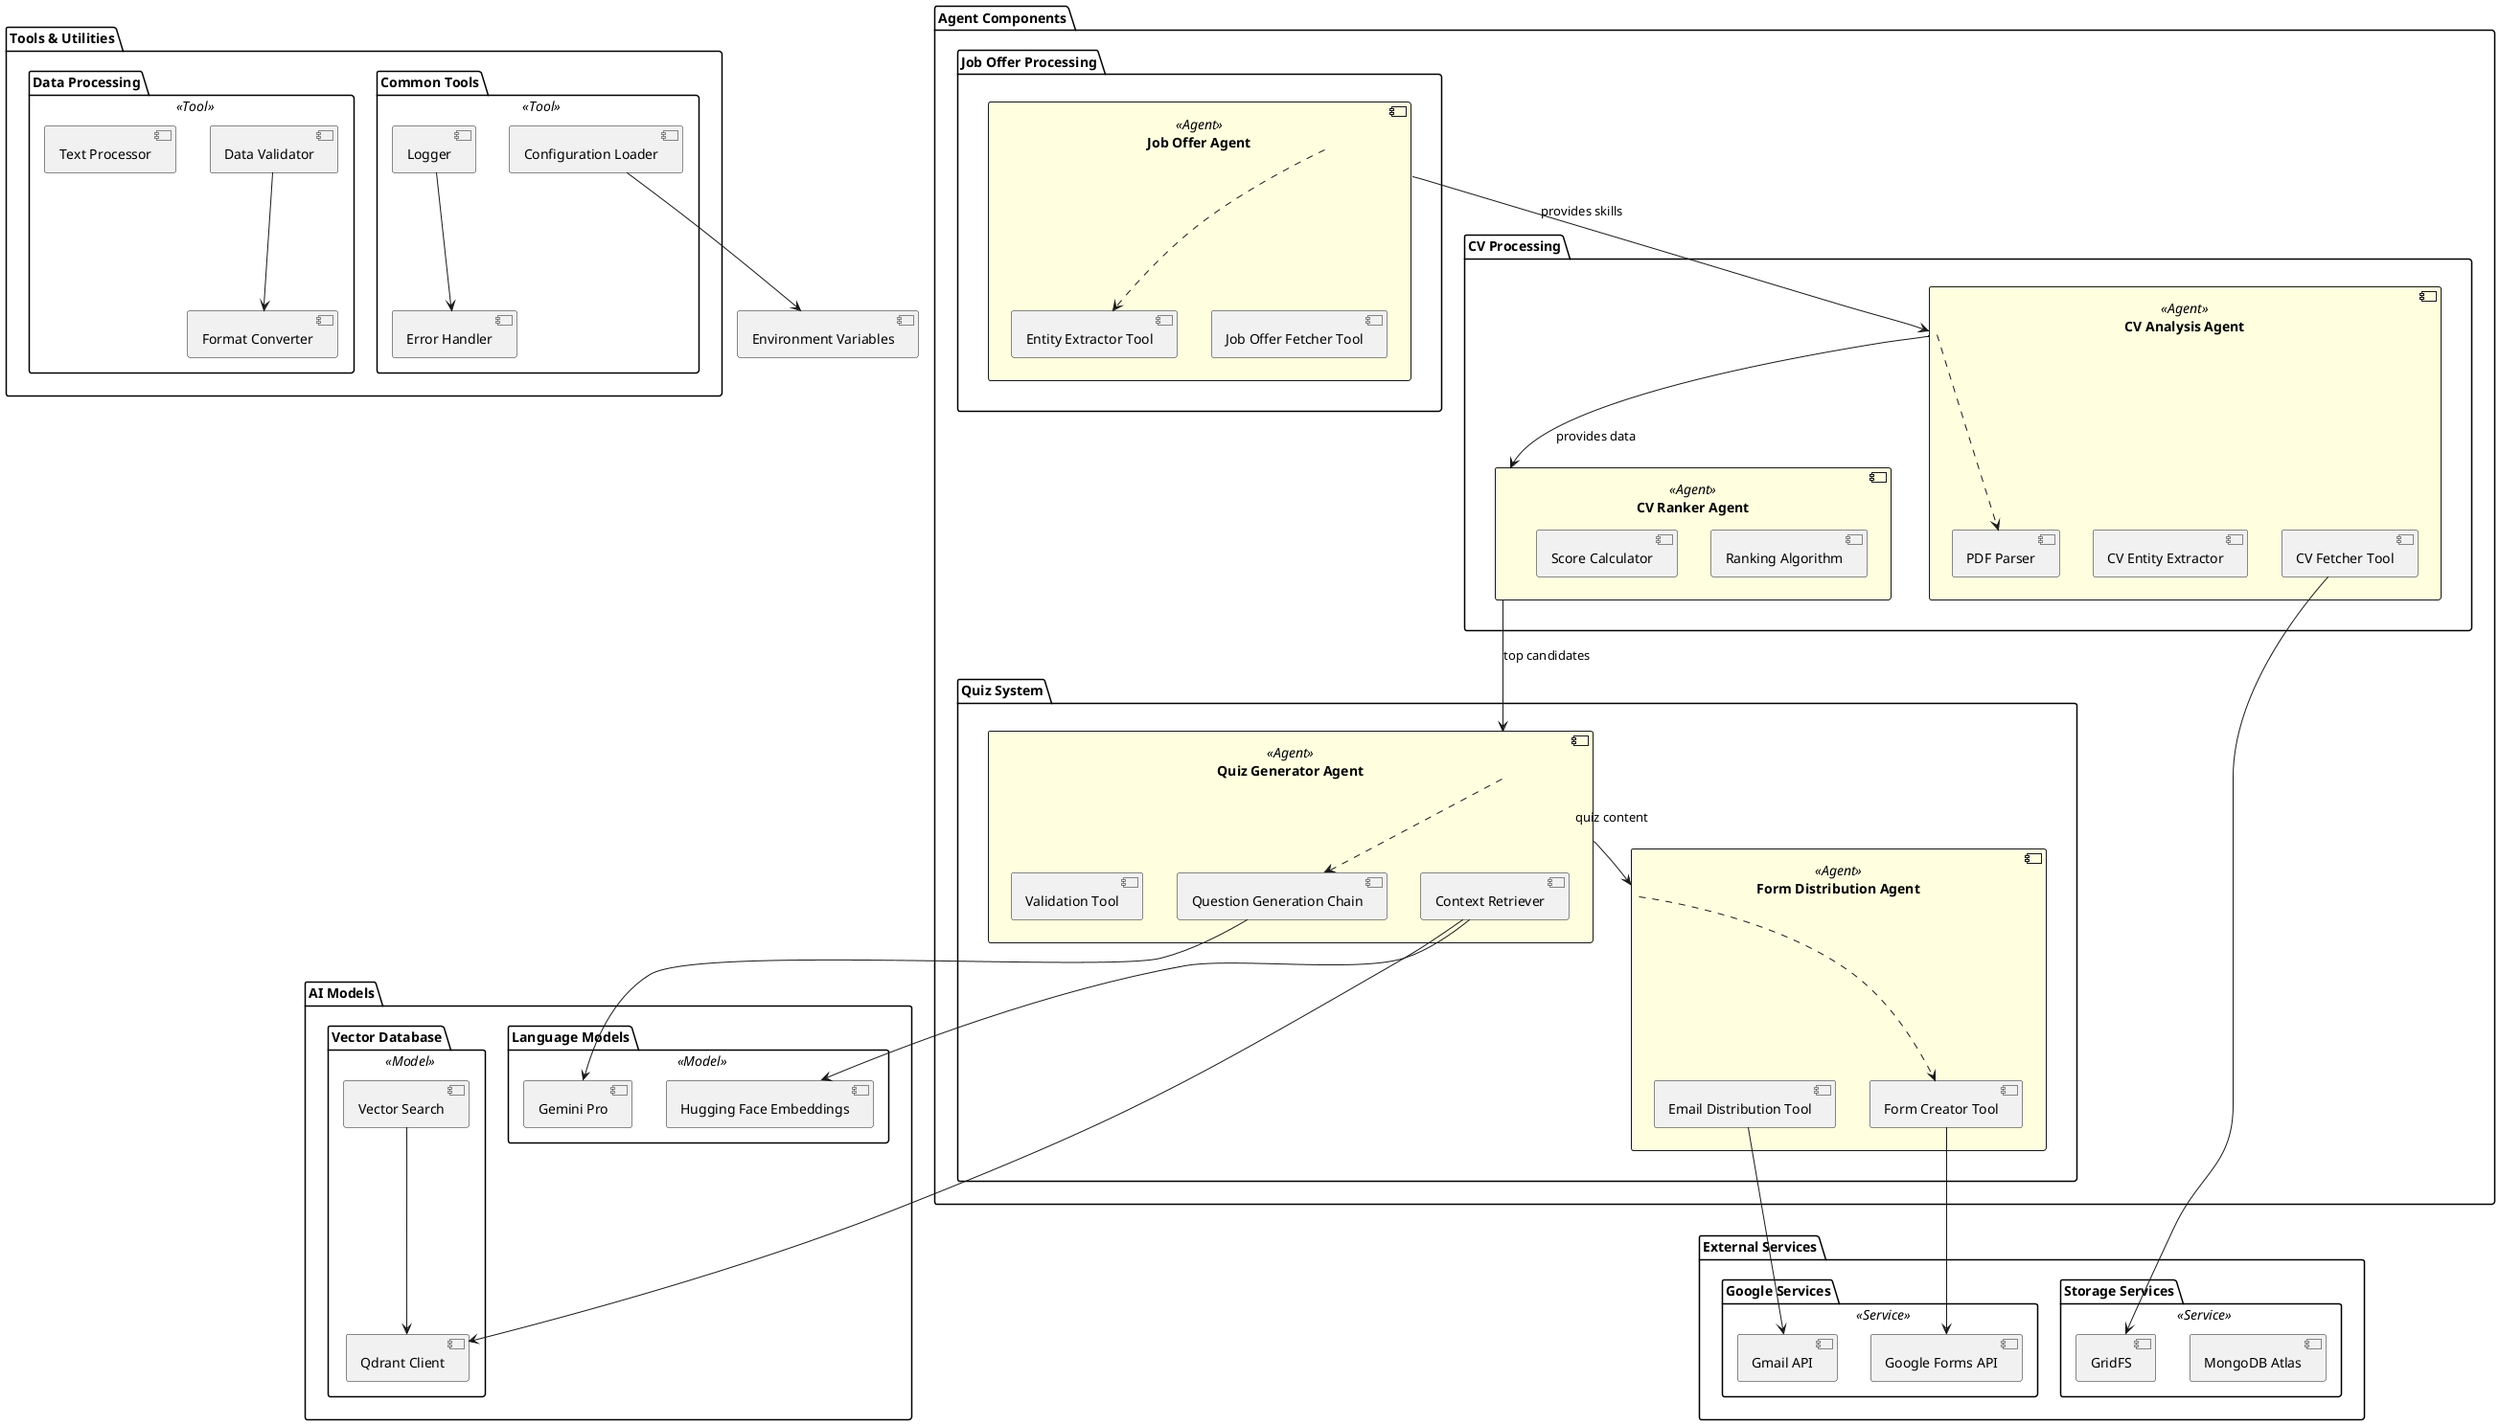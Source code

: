 @startuml Component Architecture

skinparam componentStyle uml2
skinparam component {
    BackgroundColor<<Agent>> LightYellow
    BackgroundColor<<Tool>> LightGray
    BackgroundColor<<Model>> Pink
    BackgroundColor<<Service>> LightBlue
}

package "Agent Components" {
    package "Job Offer Processing" {
        component "Job Offer Agent" <<Agent>> {
            [Job Offer Fetcher Tool]
            [Entity Extractor Tool]
        }
    }

    package "CV Processing" {
        component "CV Analysis Agent" <<Agent>> {
            [CV Fetcher Tool]
            [CV Entity Extractor]
            [PDF Parser]
        }
        
        component "CV Ranker Agent" <<Agent>> {
            [Ranking Algorithm]
            [Score Calculator]
        }
    }

    package "Quiz System" {
        component "Quiz Generator Agent" <<Agent>> {
            [Question Generation Chain]
            [Context Retriever]
            [Validation Tool]
        }
        
        component "Form Distribution Agent" <<Agent>> {
            [Form Creator Tool]
            [Email Distribution Tool]
        }
    }
}

package "AI Models" {
    package "Language Models" <<Model>> {
        [Gemini Pro] as gemini
        [Hugging Face Embeddings] as hf
    }
    
    package "Vector Database" <<Model>> {
        [Qdrant Client]
        [Vector Search]
    }
}

package "External Services" {
    package "Google Services" <<Service>> {
        [Google Forms API]
        [Gmail API]
    }
    
    package "Storage Services" <<Service>> {
        [MongoDB Atlas]
        [GridFS]
    }
}

package "Tools & Utilities" {
    package "Common Tools" <<Tool>> {
        [Configuration Loader]
        [Logger]
        [Error Handler]
    }
    
    package "Data Processing" <<Tool>> {
        [Data Validator]
        [Format Converter]
        [Text Processor]
    }
}

' Agent Interactions
[Job Offer Agent] --> [CV Analysis Agent] : provides skills
[CV Analysis Agent] --> [CV Ranker Agent] : provides data
[CV Ranker Agent] --> [Quiz Generator Agent] : top candidates
[Quiz Generator Agent] --> [Form Distribution Agent] : quiz content

' Tool Usage
[Job Offer Agent] ..> [Entity Extractor Tool]
[CV Analysis Agent] ..> [PDF Parser]
[Quiz Generator Agent] ..> [Question Generation Chain]
[Form Distribution Agent] ..> [Form Creator Tool]

' External Service Usage
[Form Creator Tool] --> [Google Forms API]
[Email Distribution Tool] --> [Gmail API]
[CV Fetcher Tool] --> [GridFS]
[Context Retriever] --> [Qdrant Client]

' Model Integration
[Question Generation Chain] --> gemini
[Context Retriever] --> hf
[Vector Search] --> [Qdrant Client]

' Utility Usage
[Configuration Loader] --> [Environment Variables]
[Logger] --> [Error Handler]
[Data Validator] --> [Format Converter]

@enduml 